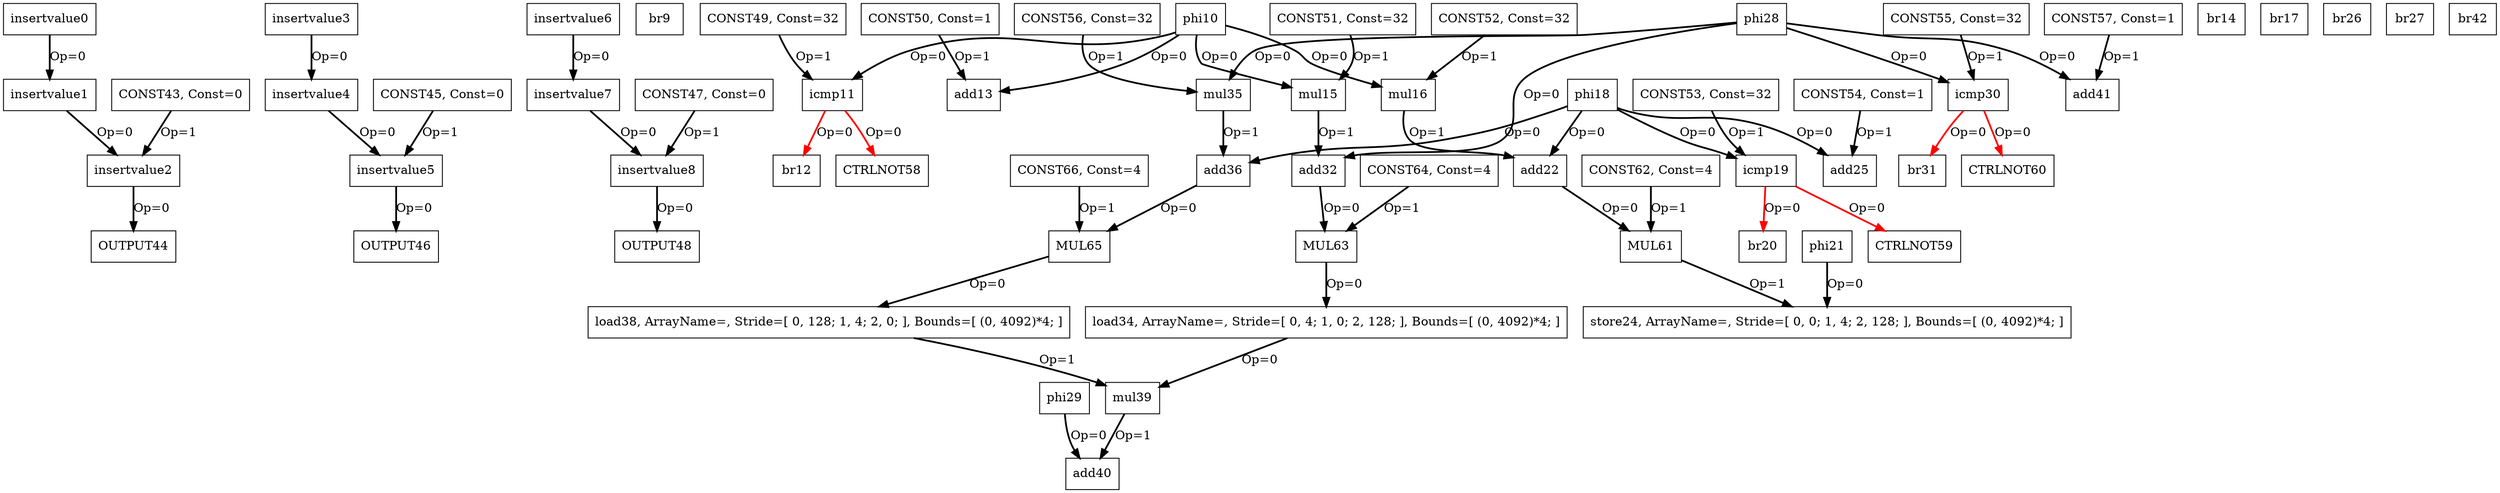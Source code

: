 Digraph G {
insertvalue0[label = "insertvalue0", shape = box, color = black];
insertvalue1[label = "insertvalue1", shape = box, color = black];
insertvalue2[label = "insertvalue2", shape = box, color = black];
insertvalue3[label = "insertvalue3", shape = box, color = black];
insertvalue4[label = "insertvalue4", shape = box, color = black];
insertvalue5[label = "insertvalue5", shape = box, color = black];
insertvalue6[label = "insertvalue6", shape = box, color = black];
insertvalue7[label = "insertvalue7", shape = box, color = black];
insertvalue8[label = "insertvalue8", shape = box, color = black];
br9[label = "br9", shape = box, color = black];
phi10[label = "phi10", shape = box, color = black];
icmp11[label = "icmp11", shape = box, color = black];
br12[label = "br12", shape = box, color = black];
add13[label = "add13", shape = box, color = black];
br14[label = "br14", shape = box, color = black];
mul15[label = "mul15", shape = box, color = black];
mul16[label = "mul16", shape = box, color = black];
br17[label = "br17", shape = box, color = black];
phi18[label = "phi18", shape = box, color = black];
icmp19[label = "icmp19", shape = box, color = black];
br20[label = "br20", shape = box, color = black];
phi21[label = "phi21", shape = box, color = black];
add22[label = "add22", shape = box, color = black];
store24[label = "store24, ArrayName=, Stride=[ 0, 0; 1, 4; 2, 128; ], Bounds=[ (0, 4092)*4; ]", shape = box, color = black];
add25[label = "add25", shape = box, color = black];
br26[label = "br26", shape = box, color = black];
br27[label = "br27", shape = box, color = black];
phi28[label = "phi28", shape = box, color = black];
phi29[label = "phi29", shape = box, color = black];
icmp30[label = "icmp30", shape = box, color = black];
br31[label = "br31", shape = box, color = black];
add32[label = "add32", shape = box, color = black];
load34[label = "load34, ArrayName=, Stride=[ 0, 4; 1, 0; 2, 128; ], Bounds=[ (0, 4092)*4; ]", shape = box, color = black];
mul35[label = "mul35", shape = box, color = black];
add36[label = "add36", shape = box, color = black];
load38[label = "load38, ArrayName=, Stride=[ 0, 128; 1, 4; 2, 0; ], Bounds=[ (0, 4092)*4; ]", shape = box, color = black];
mul39[label = "mul39", shape = box, color = black];
add40[label = "add40", shape = box, color = black];
add41[label = "add41", shape = box, color = black];
br42[label = "br42", shape = box, color = black];
CONST43[label = "CONST43, Const=0", shape = box, color = black];
OUTPUT44[label = "OUTPUT44", shape = box, color = black];
CONST45[label = "CONST45, Const=0", shape = box, color = black];
OUTPUT46[label = "OUTPUT46", shape = box, color = black];
CONST47[label = "CONST47, Const=0", shape = box, color = black];
OUTPUT48[label = "OUTPUT48", shape = box, color = black];
CONST49[label = "CONST49, Const=32", shape = box, color = black];
CONST50[label = "CONST50, Const=1", shape = box, color = black];
CONST51[label = "CONST51, Const=32", shape = box, color = black];
CONST52[label = "CONST52, Const=32", shape = box, color = black];
CONST53[label = "CONST53, Const=32", shape = box, color = black];
CONST54[label = "CONST54, Const=1", shape = box, color = black];
CONST55[label = "CONST55, Const=32", shape = box, color = black];
CONST56[label = "CONST56, Const=32", shape = box, color = black];
CONST57[label = "CONST57, Const=1", shape = box, color = black];
CTRLNOT58[label = "CTRLNOT58", shape = box, color = black];
CTRLNOT59[label = "CTRLNOT59", shape = box, color = black];
CTRLNOT60[label = "CTRLNOT60", shape = box, color = black];
MUL61[label = "MUL61", shape = box, color = black];
CONST62[label = "CONST62, Const=4", shape = box, color = black];
MUL63[label = "MUL63", shape = box, color = black];
CONST64[label = "CONST64, Const=4", shape = box, color = black];
MUL65[label = "MUL65", shape = box, color = black];
CONST66[label = "CONST66, Const=4", shape = box, color = black];
insertvalue0 -> insertvalue1[color = black, style = bold, label = "Op=0"];
insertvalue1 -> insertvalue2[color = black, style = bold, label = "Op=0"];
CONST43 -> insertvalue2[color = black, style = bold, label = "Op=1"];
insertvalue2 -> OUTPUT44[color = black, style = bold, label = "Op=0"];
insertvalue3 -> insertvalue4[color = black, style = bold, label = "Op=0"];
insertvalue4 -> insertvalue5[color = black, style = bold, label = "Op=0"];
CONST45 -> insertvalue5[color = black, style = bold, label = "Op=1"];
insertvalue5 -> OUTPUT46[color = black, style = bold, label = "Op=0"];
insertvalue6 -> insertvalue7[color = black, style = bold, label = "Op=0"];
insertvalue7 -> insertvalue8[color = black, style = bold, label = "Op=0"];
CONST47 -> insertvalue8[color = black, style = bold, label = "Op=1"];
insertvalue8 -> OUTPUT48[color = black, style = bold, label = "Op=0"];
phi10 -> add13[color = black, style = bold, label = "Op=0"];
phi10 -> mul16[color = black, style = bold, label = "Op=0"];
phi10 -> mul15[color = black, style = bold, label = "Op=0"];
phi10 -> icmp11[color = black, style = bold, label = "Op=0"];
CONST49 -> icmp11[color = black, style = bold, label = "Op=1"];
icmp11 -> br12[color = red, style = bold, label = "Op=0"];
CONST50 -> add13[color = black, style = bold, label = "Op=1"];
CONST51 -> mul15[color = black, style = bold, label = "Op=1"];
mul15 -> add32[color = black, style = bold, label = "Op=1"];
CONST52 -> mul16[color = black, style = bold, label = "Op=1"];
mul16 -> add22[color = black, style = bold, label = "Op=1"];
phi18 -> add25[color = black, style = bold, label = "Op=0"];
phi18 -> add22[color = black, style = bold, label = "Op=0"];
phi18 -> add36[color = black, style = bold, label = "Op=0"];
phi18 -> icmp19[color = black, style = bold, label = "Op=0"];
CONST53 -> icmp19[color = black, style = bold, label = "Op=1"];
icmp19 -> br20[color = red, style = bold, label = "Op=0"];
phi21 -> store24[color = black, style = bold, label = "Op=0"];
CONST54 -> add25[color = black, style = bold, label = "Op=1"];
phi28 -> add41[color = black, style = bold, label = "Op=0"];
phi28 -> mul35[color = black, style = bold, label = "Op=0"];
phi28 -> add32[color = black, style = bold, label = "Op=0"];
phi28 -> icmp30[color = black, style = bold, label = "Op=0"];
phi29 -> add40[color = black, style = bold, label = "Op=0"];
CONST55 -> icmp30[color = black, style = bold, label = "Op=1"];
icmp30 -> br31[color = red, style = bold, label = "Op=0"];
load34 -> mul39[color = black, style = bold, label = "Op=0"];
CONST56 -> mul35[color = black, style = bold, label = "Op=1"];
mul35 -> add36[color = black, style = bold, label = "Op=1"];
load38 -> mul39[color = black, style = bold, label = "Op=1"];
mul39 -> add40[color = black, style = bold, label = "Op=1"];
CONST57 -> add41[color = black, style = bold, label = "Op=1"];
icmp11 -> CTRLNOT58[color = red, style = bold, label = "Op=0"];
icmp19 -> CTRLNOT59[color = red, style = bold, label = "Op=0"];
icmp30 -> CTRLNOT60[color = red, style = bold, label = "Op=0"];
add22 -> MUL61[color = black, style = bold, label = "Op=0"];
CONST62 -> MUL61[color = black, style = bold, label = "Op=1"];
MUL61 -> store24[color = black, style = bold, label = "Op=1"];
add32 -> MUL63[color = black, style = bold, label = "Op=0"];
CONST64 -> MUL63[color = black, style = bold, label = "Op=1"];
MUL63 -> load34[color = black, style = bold, label = "Op=0"];
add36 -> MUL65[color = black, style = bold, label = "Op=0"];
CONST66 -> MUL65[color = black, style = bold, label = "Op=1"];
MUL65 -> load38[color = black, style = bold, label = "Op=0"];
}
